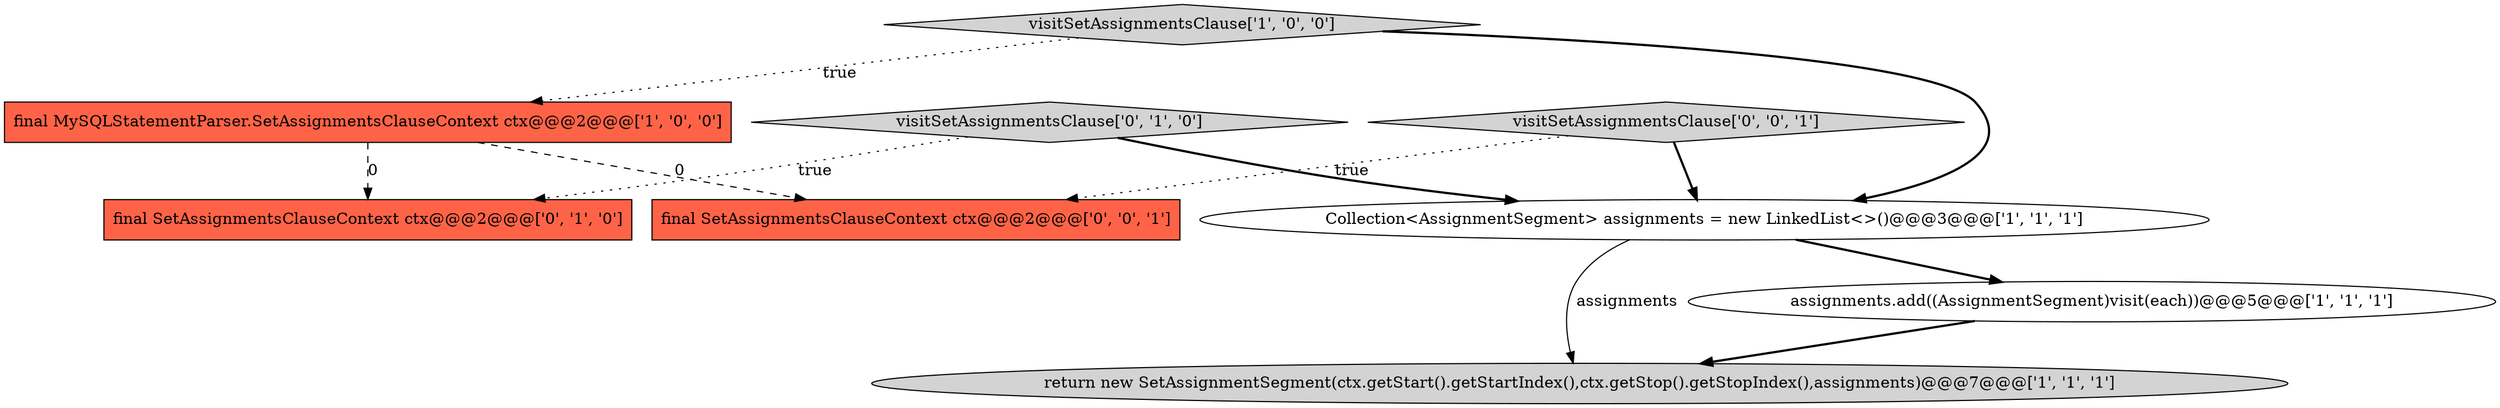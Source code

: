 digraph {
0 [style = filled, label = "final MySQLStatementParser.SetAssignmentsClauseContext ctx@@@2@@@['1', '0', '0']", fillcolor = tomato, shape = box image = "AAA1AAABBB1BBB"];
4 [style = filled, label = "Collection<AssignmentSegment> assignments = new LinkedList<>()@@@3@@@['1', '1', '1']", fillcolor = white, shape = ellipse image = "AAA0AAABBB1BBB"];
2 [style = filled, label = "assignments.add((AssignmentSegment)visit(each))@@@5@@@['1', '1', '1']", fillcolor = white, shape = ellipse image = "AAA0AAABBB1BBB"];
6 [style = filled, label = "final SetAssignmentsClauseContext ctx@@@2@@@['0', '1', '0']", fillcolor = tomato, shape = box image = "AAA1AAABBB2BBB"];
7 [style = filled, label = "visitSetAssignmentsClause['0', '0', '1']", fillcolor = lightgray, shape = diamond image = "AAA0AAABBB3BBB"];
8 [style = filled, label = "final SetAssignmentsClauseContext ctx@@@2@@@['0', '0', '1']", fillcolor = tomato, shape = box image = "AAA0AAABBB3BBB"];
5 [style = filled, label = "visitSetAssignmentsClause['0', '1', '0']", fillcolor = lightgray, shape = diamond image = "AAA0AAABBB2BBB"];
3 [style = filled, label = "visitSetAssignmentsClause['1', '0', '0']", fillcolor = lightgray, shape = diamond image = "AAA0AAABBB1BBB"];
1 [style = filled, label = "return new SetAssignmentSegment(ctx.getStart().getStartIndex(),ctx.getStop().getStopIndex(),assignments)@@@7@@@['1', '1', '1']", fillcolor = lightgray, shape = ellipse image = "AAA0AAABBB1BBB"];
5->6 [style = dotted, label="true"];
0->8 [style = dashed, label="0"];
4->1 [style = solid, label="assignments"];
4->2 [style = bold, label=""];
7->4 [style = bold, label=""];
7->8 [style = dotted, label="true"];
3->4 [style = bold, label=""];
2->1 [style = bold, label=""];
5->4 [style = bold, label=""];
0->6 [style = dashed, label="0"];
3->0 [style = dotted, label="true"];
}
